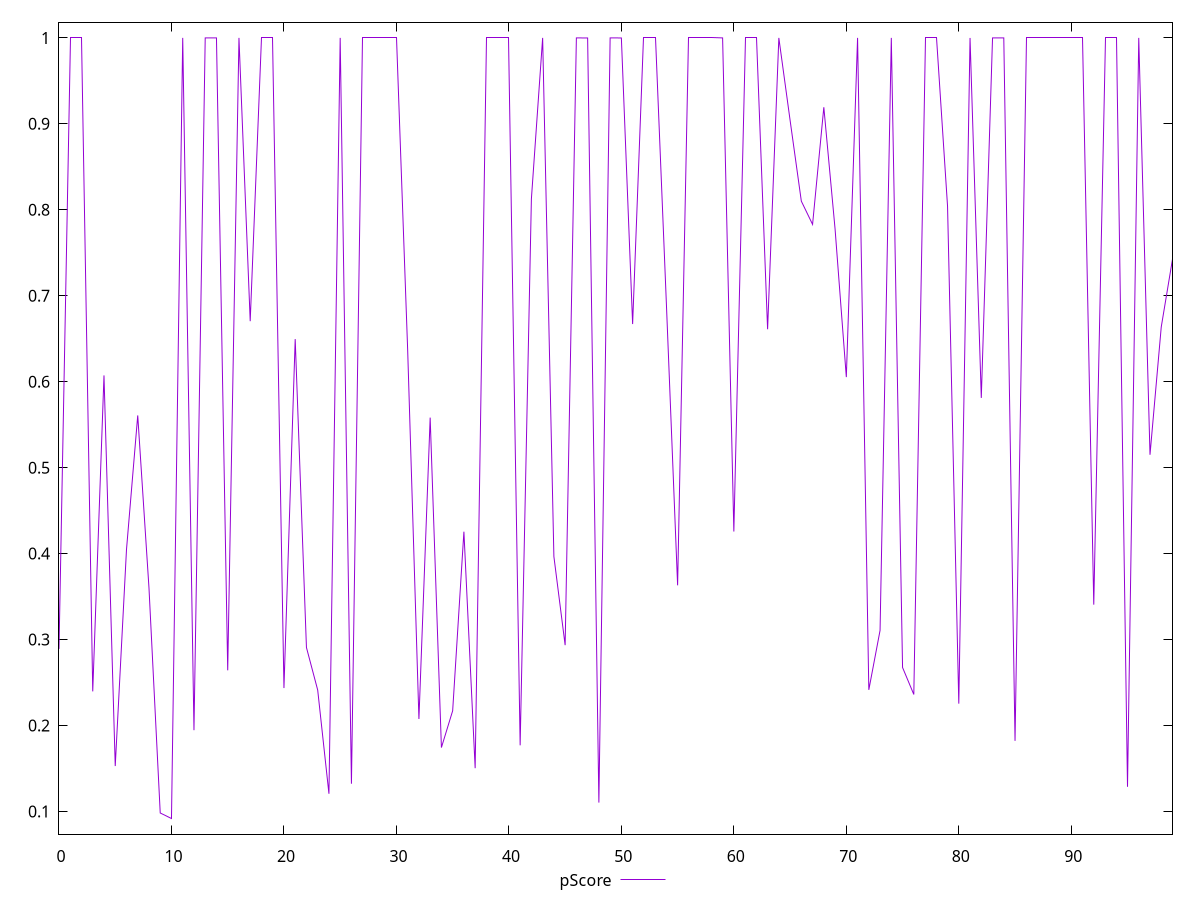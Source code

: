 reset

$pScore <<EOF
0 0.2890761649042924
1 0.9999999999998532
2 1
3 0.23962172052886088
4 0.6072797568899305
5 0.15275637597009617
6 0.40453679084771904
7 0.5607183662685815
8 0.3599563034560716
9 0.09815951252597083
10 0.09171868058646582
11 1
12 0.19449270153112952
13 0.9999971908944616
14 1
15 0.2641298190124627
16 0.9999999999994376
17 0.6704258515028725
18 1
19 1
20 0.24354504941611949
21 0.6495725442391906
22 0.2906961346061664
23 0.2412124241815079
24 0.12052179412345493
25 1
26 0.13217064258228373
27 0.9999999297486553
28 0.9999999999271931
29 1
30 0.9999999999271931
31 0.6366563050608165
32 0.2075444124024115
33 0.5582276482938825
34 0.17427555215518947
35 0.2170946368960961
36 0.4254892354586718
37 0.15030486739016147
38 0.9999999999861685
39 1
40 1
41 0.17685450766590793
42 0.8126552667292327
43 1
44 0.39657676839530903
45 0.2934377406630079
46 1
47 0.999930412700867
48 0.11025913046360591
49 0.9999996953297161
50 0.9999550954337629
51 0.6670497940692237
52 0.9999999999998532
53 0.9999999994464832
54 0.6914413085912845
55 0.363053528684741
56 1
57 1
58 1
59 0.9999980914237042
60 0.4256466857860396
61 1
62 1
63 0.6609844015954722
64 1
65 0.9042138652938303
66 0.8100541165868415
67 0.783001103708371
68 0.9193306938437782
69 0.7776527796847704
70 0.605327849331363
71 1
72 0.24142466217059122
73 0.3105817084271551
74 0.9999999888647343
75 0.2674441625092498
76 0.2360557362890846
77 1
78 0.9999999999999993
79 0.8040798711469217
80 0.22538913090167223
81 0.9999788829578016
82 0.5811030528472119
83 0.999999355107763
84 0.9999999999999867
85 0.1820462664289273
86 1
87 1
88 0.9999999997038378
89 0.9999999999999993
90 1
91 0.9999999999999686
92 0.34058105806516925
93 0.9999999999981568
94 0.9999999999994376
95 0.12863021840586775
96 1
97 0.5149621335805259
98 0.6636782355756983
99 0.7425252645764261
EOF

set key outside below
set xrange [0:99]
set yrange [0.07355305419819513:1.0181656263882708]
set trange [0.07355305419819513:1.0181656263882708]
set terminal svg size 640, 500 enhanced background rgb 'white'
set output "reports/report_00028_2021-02-24T12-49-42.674Z/total-blocking-time/samples/agenda/pScore/values.svg"

plot $pScore title "pScore" with line

reset
